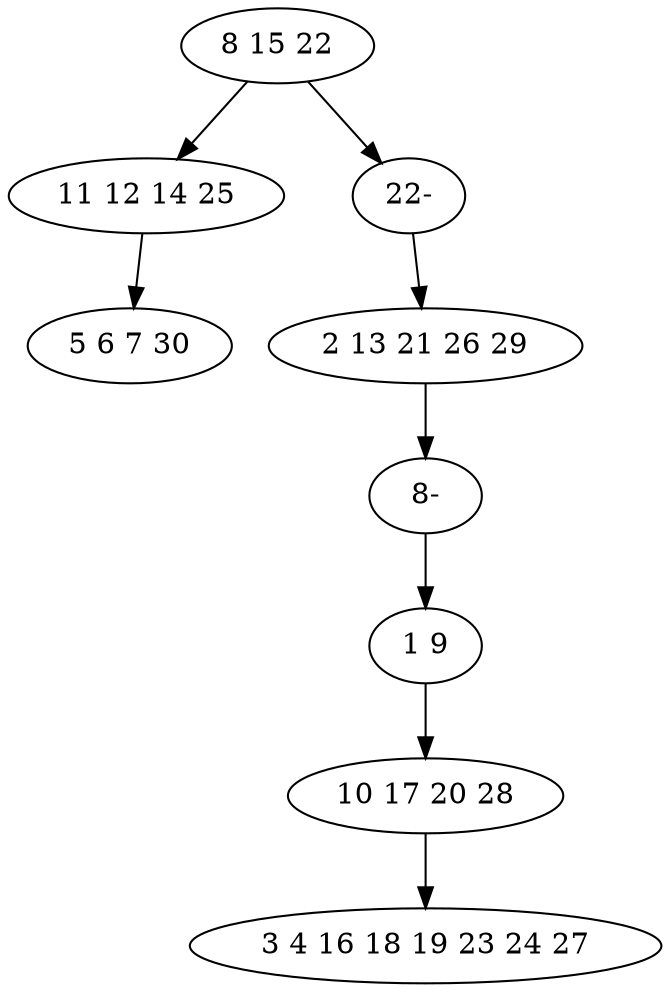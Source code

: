 digraph true_tree {
	"0" -> "1"
	"1" -> "2"
	"0" -> "8"
	"3" -> "7"
	"4" -> "5"
	"5" -> "6"
	"7" -> "4"
	"8" -> "3"
	"0" [label="8 15 22"];
	"1" [label="11 12 14 25"];
	"2" [label="5 6 7 30"];
	"3" [label="2 13 21 26 29"];
	"4" [label="1 9"];
	"5" [label="10 17 20 28"];
	"6" [label="3 4 16 18 19 23 24 27"];
	"7" [label="8-"];
	"8" [label="22-"];
}
